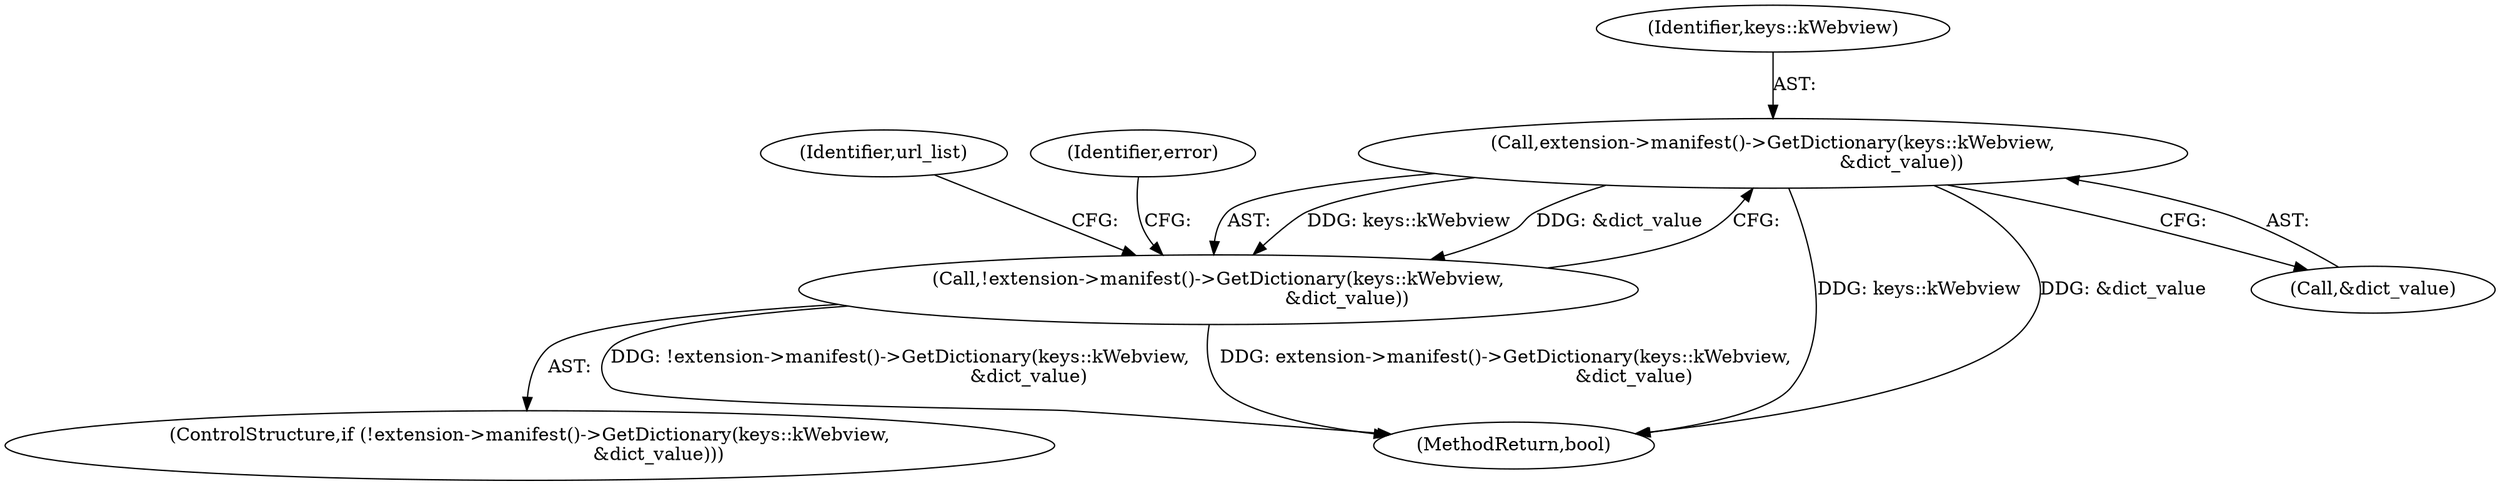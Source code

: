 digraph "0_Chrome_2aa406a8b4577103e7b933c75ec0e372830f20fe_0@pointer" {
"1000111" [label="(Call,extension->manifest()->GetDictionary(keys::kWebview,\n                                            &dict_value))"];
"1000110" [label="(Call,!extension->manifest()->GetDictionary(keys::kWebview,\n                                            &dict_value))"];
"1000109" [label="(ControlStructure,if (!extension->manifest()->GetDictionary(keys::kWebview,\n                                            &dict_value)))"];
"1000112" [label="(Identifier,keys::kWebview)"];
"1000125" [label="(Identifier,url_list)"];
"1000256" [label="(MethodReturn,bool)"];
"1000113" [label="(Call,&dict_value)"];
"1000111" [label="(Call,extension->manifest()->GetDictionary(keys::kWebview,\n                                            &dict_value))"];
"1000110" [label="(Call,!extension->manifest()->GetDictionary(keys::kWebview,\n                                            &dict_value))"];
"1000118" [label="(Identifier,error)"];
"1000111" -> "1000110"  [label="AST: "];
"1000111" -> "1000113"  [label="CFG: "];
"1000112" -> "1000111"  [label="AST: "];
"1000113" -> "1000111"  [label="AST: "];
"1000110" -> "1000111"  [label="CFG: "];
"1000111" -> "1000256"  [label="DDG: keys::kWebview"];
"1000111" -> "1000256"  [label="DDG: &dict_value"];
"1000111" -> "1000110"  [label="DDG: keys::kWebview"];
"1000111" -> "1000110"  [label="DDG: &dict_value"];
"1000110" -> "1000109"  [label="AST: "];
"1000118" -> "1000110"  [label="CFG: "];
"1000125" -> "1000110"  [label="CFG: "];
"1000110" -> "1000256"  [label="DDG: !extension->manifest()->GetDictionary(keys::kWebview,\n                                            &dict_value)"];
"1000110" -> "1000256"  [label="DDG: extension->manifest()->GetDictionary(keys::kWebview,\n                                            &dict_value)"];
}
